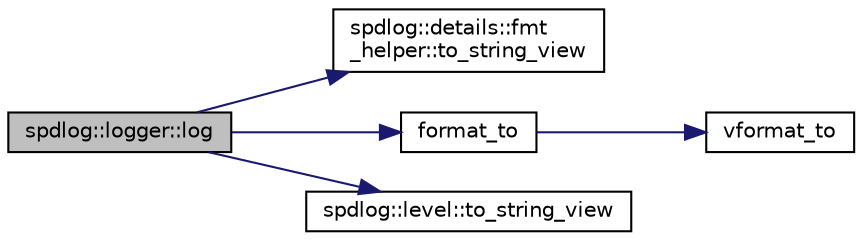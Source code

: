 digraph "spdlog::logger::log"
{
  edge [fontname="Helvetica",fontsize="10",labelfontname="Helvetica",labelfontsize="10"];
  node [fontname="Helvetica",fontsize="10",shape=record];
  rankdir="LR";
  Node1 [label="spdlog::logger::log",height=0.2,width=0.4,color="black", fillcolor="grey75", style="filled" fontcolor="black"];
  Node1 -> Node2 [color="midnightblue",fontsize="10",style="solid",fontname="Helvetica"];
  Node2 [label="spdlog::details::fmt\l_helper::to_string_view",height=0.2,width=0.4,color="black", fillcolor="white", style="filled",URL="$namespacespdlog_1_1details_1_1fmt__helper.html#aa2b4191cb8c40474fb61787ad67face5"];
  Node1 -> Node3 [color="midnightblue",fontsize="10",style="solid",fontname="Helvetica"];
  Node3 [label="format_to",height=0.2,width=0.4,color="black", fillcolor="white", style="filled",URL="$vendor_2spdlog_2include_2spdlog_2fmt_2bundled_2_core_8h.html#abcac15fdbec6e0fe134caa0d49a40a88"];
  Node3 -> Node4 [color="midnightblue",fontsize="10",style="solid",fontname="Helvetica"];
  Node4 [label="vformat_to",height=0.2,width=0.4,color="black", fillcolor="white", style="filled",URL="$vendor_2spdlog_2include_2spdlog_2fmt_2bundled_2_core_8h.html#ae2022f6959a9a0bccb6a0770bdb76f43"];
  Node1 -> Node5 [color="midnightblue",fontsize="10",style="solid",fontname="Helvetica"];
  Node5 [label="spdlog::level::to_string_view",height=0.2,width=0.4,color="black", fillcolor="white", style="filled",URL="$namespacespdlog_1_1level.html#a95af114ec4b98530113f98b5c7bc5ec7"];
}
